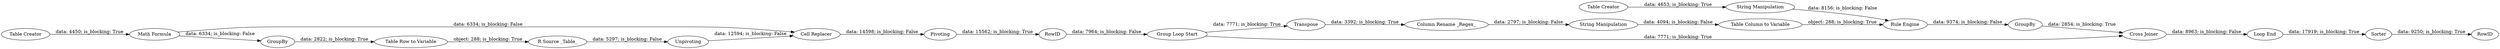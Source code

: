 digraph {
	"-1630919239471484540_298" [label="Table Row to Variable"]
	"-1630919239471484540_303" [label="Table Column to Variable"]
	"-1630919239471484540_1" [label="Table Creator"]
	"-1630919239471484540_313" [label="Column Rename _Regex_"]
	"-1630919239471484540_321" [label="Cell Replacer"]
	"-1630919239471484540_312" [label="Loop End"]
	"-1630919239471484540_305" [label="String Manipulation"]
	"-1630919239471484540_322" [label=Unpivoting]
	"-1630919239471484540_297" [label=GroupBy]
	"-1630919239471484540_2" [label="Table Creator"]
	"-1630919239471484540_316" [label=Sorter]
	"-1630919239471484540_325" [label=RowID]
	"-1630919239471484540_300" [label="Group Loop Start"]
	"-1630919239471484540_319" [label="R Source _Table_"]
	"-1630919239471484540_301" [label=Transpose]
	"-1630919239471484540_294" [label="Math Formula"]
	"-1630919239471484540_304" [label="Rule Engine"]
	"-1630919239471484540_323" [label=Pivoting]
	"-1630919239471484540_324" [label=RowID]
	"-1630919239471484540_307" [label="String Manipulation"]
	"-1630919239471484540_314" [label=GroupBy]
	"-1630919239471484540_315" [label="Cross Joiner"]
	"-1630919239471484540_321" -> "-1630919239471484540_323" [label="data: 14598; is_blocking: False"]
	"-1630919239471484540_1" -> "-1630919239471484540_294" [label="data: 4450; is_blocking: True"]
	"-1630919239471484540_294" -> "-1630919239471484540_321" [label="data: 6334; is_blocking: False"]
	"-1630919239471484540_304" -> "-1630919239471484540_314" [label="data: 9374; is_blocking: False"]
	"-1630919239471484540_297" -> "-1630919239471484540_298" [label="data: 2822; is_blocking: True"]
	"-1630919239471484540_323" -> "-1630919239471484540_324" [label="data: 15562; is_blocking: True"]
	"-1630919239471484540_305" -> "-1630919239471484540_303" [label="data: 4094; is_blocking: False"]
	"-1630919239471484540_301" -> "-1630919239471484540_313" [label="data: 3392; is_blocking: True"]
	"-1630919239471484540_294" -> "-1630919239471484540_297" [label="data: 6334; is_blocking: False"]
	"-1630919239471484540_314" -> "-1630919239471484540_315" [label="data: 2854; is_blocking: True"]
	"-1630919239471484540_298" -> "-1630919239471484540_319" [label="object: 288; is_blocking: True"]
	"-1630919239471484540_307" -> "-1630919239471484540_304" [label="data: 8156; is_blocking: False"]
	"-1630919239471484540_2" -> "-1630919239471484540_307" [label="data: 4653; is_blocking: True"]
	"-1630919239471484540_322" -> "-1630919239471484540_321" [label="data: 12594; is_blocking: False"]
	"-1630919239471484540_315" -> "-1630919239471484540_312" [label="data: 8963; is_blocking: False"]
	"-1630919239471484540_312" -> "-1630919239471484540_316" [label="data: 17919; is_blocking: True"]
	"-1630919239471484540_324" -> "-1630919239471484540_300" [label="data: 7964; is_blocking: False"]
	"-1630919239471484540_300" -> "-1630919239471484540_301" [label="data: 7771; is_blocking: True"]
	"-1630919239471484540_313" -> "-1630919239471484540_305" [label="data: 2797; is_blocking: False"]
	"-1630919239471484540_300" -> "-1630919239471484540_315" [label="data: 7771; is_blocking: True"]
	"-1630919239471484540_316" -> "-1630919239471484540_325" [label="data: 9250; is_blocking: True"]
	"-1630919239471484540_319" -> "-1630919239471484540_322" [label="data: 5297; is_blocking: False"]
	"-1630919239471484540_303" -> "-1630919239471484540_304" [label="object: 288; is_blocking: True"]
	rankdir=LR
}
